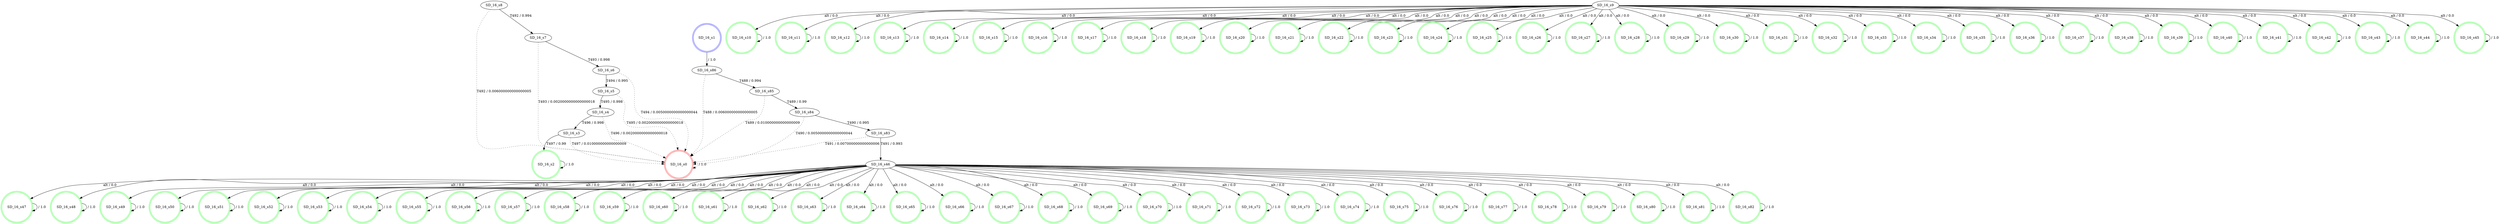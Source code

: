 digraph graphname {
SD_16_s0 [label="SD_16_s0",color=red,shape=doublecircle ];
SD_16_s1 [label="SD_16_s1",color=blue,shape=doublecircle ];
SD_16_s2 [label="SD_16_s2",color=green,shape=doublecircle ];
SD_16_s3 [label="SD_16_s3" ];
SD_16_s4 [label="SD_16_s4" ];
SD_16_s5 [label="SD_16_s5" ];
SD_16_s6 [label="SD_16_s6" ];
SD_16_s7 [label="SD_16_s7" ];
SD_16_s8 [label="SD_16_s8" ];
SD_16_s9 [label="SD_16_s9" ];
SD_16_s10 [label="SD_16_s10",color=green,shape=doublecircle ];
SD_16_s11 [label="SD_16_s11",color=green,shape=doublecircle ];
SD_16_s12 [label="SD_16_s12",color=green,shape=doublecircle ];
SD_16_s13 [label="SD_16_s13",color=green,shape=doublecircle ];
SD_16_s14 [label="SD_16_s14",color=green,shape=doublecircle ];
SD_16_s15 [label="SD_16_s15",color=green,shape=doublecircle ];
SD_16_s16 [label="SD_16_s16",color=green,shape=doublecircle ];
SD_16_s17 [label="SD_16_s17",color=green,shape=doublecircle ];
SD_16_s18 [label="SD_16_s18",color=green,shape=doublecircle ];
SD_16_s19 [label="SD_16_s19",color=green,shape=doublecircle ];
SD_16_s20 [label="SD_16_s20",color=green,shape=doublecircle ];
SD_16_s21 [label="SD_16_s21",color=green,shape=doublecircle ];
SD_16_s22 [label="SD_16_s22",color=green,shape=doublecircle ];
SD_16_s23 [label="SD_16_s23",color=green,shape=doublecircle ];
SD_16_s24 [label="SD_16_s24",color=green,shape=doublecircle ];
SD_16_s25 [label="SD_16_s25",color=green,shape=doublecircle ];
SD_16_s26 [label="SD_16_s26",color=green,shape=doublecircle ];
SD_16_s27 [label="SD_16_s27",color=green,shape=doublecircle ];
SD_16_s28 [label="SD_16_s28",color=green,shape=doublecircle ];
SD_16_s29 [label="SD_16_s29",color=green,shape=doublecircle ];
SD_16_s30 [label="SD_16_s30",color=green,shape=doublecircle ];
SD_16_s31 [label="SD_16_s31",color=green,shape=doublecircle ];
SD_16_s32 [label="SD_16_s32",color=green,shape=doublecircle ];
SD_16_s33 [label="SD_16_s33",color=green,shape=doublecircle ];
SD_16_s34 [label="SD_16_s34",color=green,shape=doublecircle ];
SD_16_s35 [label="SD_16_s35",color=green,shape=doublecircle ];
SD_16_s36 [label="SD_16_s36",color=green,shape=doublecircle ];
SD_16_s37 [label="SD_16_s37",color=green,shape=doublecircle ];
SD_16_s38 [label="SD_16_s38",color=green,shape=doublecircle ];
SD_16_s39 [label="SD_16_s39",color=green,shape=doublecircle ];
SD_16_s40 [label="SD_16_s40",color=green,shape=doublecircle ];
SD_16_s41 [label="SD_16_s41",color=green,shape=doublecircle ];
SD_16_s42 [label="SD_16_s42",color=green,shape=doublecircle ];
SD_16_s43 [label="SD_16_s43",color=green,shape=doublecircle ];
SD_16_s44 [label="SD_16_s44",color=green,shape=doublecircle ];
SD_16_s45 [label="SD_16_s45",color=green,shape=doublecircle ];
SD_16_s46 [label="SD_16_s46" ];
SD_16_s47 [label="SD_16_s47",color=green,shape=doublecircle ];
SD_16_s48 [label="SD_16_s48",color=green,shape=doublecircle ];
SD_16_s49 [label="SD_16_s49",color=green,shape=doublecircle ];
SD_16_s50 [label="SD_16_s50",color=green,shape=doublecircle ];
SD_16_s51 [label="SD_16_s51",color=green,shape=doublecircle ];
SD_16_s52 [label="SD_16_s52",color=green,shape=doublecircle ];
SD_16_s53 [label="SD_16_s53",color=green,shape=doublecircle ];
SD_16_s54 [label="SD_16_s54",color=green,shape=doublecircle ];
SD_16_s55 [label="SD_16_s55",color=green,shape=doublecircle ];
SD_16_s56 [label="SD_16_s56",color=green,shape=doublecircle ];
SD_16_s57 [label="SD_16_s57",color=green,shape=doublecircle ];
SD_16_s58 [label="SD_16_s58",color=green,shape=doublecircle ];
SD_16_s59 [label="SD_16_s59",color=green,shape=doublecircle ];
SD_16_s60 [label="SD_16_s60",color=green,shape=doublecircle ];
SD_16_s61 [label="SD_16_s61",color=green,shape=doublecircle ];
SD_16_s62 [label="SD_16_s62",color=green,shape=doublecircle ];
SD_16_s63 [label="SD_16_s63",color=green,shape=doublecircle ];
SD_16_s64 [label="SD_16_s64",color=green,shape=doublecircle ];
SD_16_s65 [label="SD_16_s65",color=green,shape=doublecircle ];
SD_16_s66 [label="SD_16_s66",color=green,shape=doublecircle ];
SD_16_s67 [label="SD_16_s67",color=green,shape=doublecircle ];
SD_16_s68 [label="SD_16_s68",color=green,shape=doublecircle ];
SD_16_s69 [label="SD_16_s69",color=green,shape=doublecircle ];
SD_16_s70 [label="SD_16_s70",color=green,shape=doublecircle ];
SD_16_s71 [label="SD_16_s71",color=green,shape=doublecircle ];
SD_16_s72 [label="SD_16_s72",color=green,shape=doublecircle ];
SD_16_s73 [label="SD_16_s73",color=green,shape=doublecircle ];
SD_16_s74 [label="SD_16_s74",color=green,shape=doublecircle ];
SD_16_s75 [label="SD_16_s75",color=green,shape=doublecircle ];
SD_16_s76 [label="SD_16_s76",color=green,shape=doublecircle ];
SD_16_s77 [label="SD_16_s77",color=green,shape=doublecircle ];
SD_16_s78 [label="SD_16_s78",color=green,shape=doublecircle ];
SD_16_s79 [label="SD_16_s79",color=green,shape=doublecircle ];
SD_16_s80 [label="SD_16_s80",color=green,shape=doublecircle ];
SD_16_s81 [label="SD_16_s81",color=green,shape=doublecircle ];
SD_16_s82 [label="SD_16_s82",color=green,shape=doublecircle ];
SD_16_s83 [label="SD_16_s83" ];
SD_16_s84 [label="SD_16_s84" ];
SD_16_s85 [label="SD_16_s85" ];
SD_16_s86 [label="SD_16_s86" ];
SD_16_s0 -> SD_16_s0 [label=" / 1.0", style=dotted];
SD_16_s1 -> SD_16_s86 [label=" / 1.0"];
SD_16_s2 -> SD_16_s2 [label=" / 1.0"];
SD_16_s3 -> SD_16_s2 [label="T497 / 0.99"];
SD_16_s3 -> SD_16_s0 [label="T497 / 0.010000000000000009", style=dotted];
SD_16_s4 -> SD_16_s3 [label="T496 / 0.998"];
SD_16_s4 -> SD_16_s0 [label="T496 / 0.0020000000000000018", style=dotted];
SD_16_s5 -> SD_16_s4 [label="T495 / 0.998"];
SD_16_s5 -> SD_16_s0 [label="T495 / 0.0020000000000000018", style=dotted];
SD_16_s6 -> SD_16_s5 [label="T494 / 0.995"];
SD_16_s6 -> SD_16_s0 [label="T494 / 0.0050000000000000044", style=dotted];
SD_16_s7 -> SD_16_s6 [label="T493 / 0.998"];
SD_16_s7 -> SD_16_s0 [label="T493 / 0.0020000000000000018", style=dotted];
SD_16_s8 -> SD_16_s7 [label="T492 / 0.994"];
SD_16_s8 -> SD_16_s0 [label="T492 / 0.006000000000000005", style=dotted];
SD_16_s9 -> SD_16_s10 [label="alt / 0.0"];
SD_16_s9 -> SD_16_s11 [label="alt / 0.0"];
SD_16_s9 -> SD_16_s12 [label="alt / 0.0"];
SD_16_s9 -> SD_16_s13 [label="alt / 0.0"];
SD_16_s9 -> SD_16_s14 [label="alt / 0.0"];
SD_16_s9 -> SD_16_s15 [label="alt / 0.0"];
SD_16_s9 -> SD_16_s16 [label="alt / 0.0"];
SD_16_s9 -> SD_16_s17 [label="alt / 0.0"];
SD_16_s9 -> SD_16_s18 [label="alt / 0.0"];
SD_16_s9 -> SD_16_s19 [label="alt / 0.0"];
SD_16_s9 -> SD_16_s20 [label="alt / 0.0"];
SD_16_s9 -> SD_16_s21 [label="alt / 0.0"];
SD_16_s9 -> SD_16_s22 [label="alt / 0.0"];
SD_16_s9 -> SD_16_s23 [label="alt / 0.0"];
SD_16_s9 -> SD_16_s24 [label="alt / 0.0"];
SD_16_s9 -> SD_16_s25 [label="alt / 0.0"];
SD_16_s9 -> SD_16_s26 [label="alt / 0.0"];
SD_16_s9 -> SD_16_s27 [label="alt / 0.0"];
SD_16_s9 -> SD_16_s28 [label="alt / 0.0"];
SD_16_s9 -> SD_16_s29 [label="alt / 0.0"];
SD_16_s9 -> SD_16_s30 [label="alt / 0.0"];
SD_16_s9 -> SD_16_s31 [label="alt / 0.0"];
SD_16_s9 -> SD_16_s32 [label="alt / 0.0"];
SD_16_s9 -> SD_16_s33 [label="alt / 0.0"];
SD_16_s9 -> SD_16_s34 [label="alt / 0.0"];
SD_16_s9 -> SD_16_s35 [label="alt / 0.0"];
SD_16_s9 -> SD_16_s36 [label="alt / 0.0"];
SD_16_s9 -> SD_16_s37 [label="alt / 0.0"];
SD_16_s9 -> SD_16_s38 [label="alt / 0.0"];
SD_16_s9 -> SD_16_s39 [label="alt / 0.0"];
SD_16_s9 -> SD_16_s40 [label="alt / 0.0"];
SD_16_s9 -> SD_16_s41 [label="alt / 0.0"];
SD_16_s9 -> SD_16_s42 [label="alt / 0.0"];
SD_16_s9 -> SD_16_s43 [label="alt / 0.0"];
SD_16_s9 -> SD_16_s44 [label="alt / 0.0"];
SD_16_s9 -> SD_16_s45 [label="alt / 0.0"];
SD_16_s10 -> SD_16_s10 [label=" / 1.0"];
SD_16_s11 -> SD_16_s11 [label=" / 1.0"];
SD_16_s12 -> SD_16_s12 [label=" / 1.0"];
SD_16_s13 -> SD_16_s13 [label=" / 1.0"];
SD_16_s14 -> SD_16_s14 [label=" / 1.0"];
SD_16_s15 -> SD_16_s15 [label=" / 1.0"];
SD_16_s16 -> SD_16_s16 [label=" / 1.0"];
SD_16_s17 -> SD_16_s17 [label=" / 1.0"];
SD_16_s18 -> SD_16_s18 [label=" / 1.0"];
SD_16_s19 -> SD_16_s19 [label=" / 1.0"];
SD_16_s20 -> SD_16_s20 [label=" / 1.0"];
SD_16_s21 -> SD_16_s21 [label=" / 1.0"];
SD_16_s22 -> SD_16_s22 [label=" / 1.0"];
SD_16_s23 -> SD_16_s23 [label=" / 1.0"];
SD_16_s24 -> SD_16_s24 [label=" / 1.0"];
SD_16_s25 -> SD_16_s25 [label=" / 1.0"];
SD_16_s26 -> SD_16_s26 [label=" / 1.0"];
SD_16_s27 -> SD_16_s27 [label=" / 1.0"];
SD_16_s28 -> SD_16_s28 [label=" / 1.0"];
SD_16_s29 -> SD_16_s29 [label=" / 1.0"];
SD_16_s30 -> SD_16_s30 [label=" / 1.0"];
SD_16_s31 -> SD_16_s31 [label=" / 1.0"];
SD_16_s32 -> SD_16_s32 [label=" / 1.0"];
SD_16_s33 -> SD_16_s33 [label=" / 1.0"];
SD_16_s34 -> SD_16_s34 [label=" / 1.0"];
SD_16_s35 -> SD_16_s35 [label=" / 1.0"];
SD_16_s36 -> SD_16_s36 [label=" / 1.0"];
SD_16_s37 -> SD_16_s37 [label=" / 1.0"];
SD_16_s38 -> SD_16_s38 [label=" / 1.0"];
SD_16_s39 -> SD_16_s39 [label=" / 1.0"];
SD_16_s40 -> SD_16_s40 [label=" / 1.0"];
SD_16_s41 -> SD_16_s41 [label=" / 1.0"];
SD_16_s42 -> SD_16_s42 [label=" / 1.0"];
SD_16_s43 -> SD_16_s43 [label=" / 1.0"];
SD_16_s44 -> SD_16_s44 [label=" / 1.0"];
SD_16_s45 -> SD_16_s45 [label=" / 1.0"];
SD_16_s46 -> SD_16_s47 [label="alt / 0.0"];
SD_16_s46 -> SD_16_s48 [label="alt / 0.0"];
SD_16_s46 -> SD_16_s49 [label="alt / 0.0"];
SD_16_s46 -> SD_16_s50 [label="alt / 0.0"];
SD_16_s46 -> SD_16_s51 [label="alt / 0.0"];
SD_16_s46 -> SD_16_s52 [label="alt / 0.0"];
SD_16_s46 -> SD_16_s53 [label="alt / 0.0"];
SD_16_s46 -> SD_16_s54 [label="alt / 0.0"];
SD_16_s46 -> SD_16_s55 [label="alt / 0.0"];
SD_16_s46 -> SD_16_s56 [label="alt / 0.0"];
SD_16_s46 -> SD_16_s57 [label="alt / 0.0"];
SD_16_s46 -> SD_16_s58 [label="alt / 0.0"];
SD_16_s46 -> SD_16_s59 [label="alt / 0.0"];
SD_16_s46 -> SD_16_s60 [label="alt / 0.0"];
SD_16_s46 -> SD_16_s61 [label="alt / 0.0"];
SD_16_s46 -> SD_16_s62 [label="alt / 0.0"];
SD_16_s46 -> SD_16_s63 [label="alt / 0.0"];
SD_16_s46 -> SD_16_s64 [label="alt / 0.0"];
SD_16_s46 -> SD_16_s65 [label="alt / 0.0"];
SD_16_s46 -> SD_16_s66 [label="alt / 0.0"];
SD_16_s46 -> SD_16_s67 [label="alt / 0.0"];
SD_16_s46 -> SD_16_s68 [label="alt / 0.0"];
SD_16_s46 -> SD_16_s69 [label="alt / 0.0"];
SD_16_s46 -> SD_16_s70 [label="alt / 0.0"];
SD_16_s46 -> SD_16_s71 [label="alt / 0.0"];
SD_16_s46 -> SD_16_s72 [label="alt / 0.0"];
SD_16_s46 -> SD_16_s73 [label="alt / 0.0"];
SD_16_s46 -> SD_16_s74 [label="alt / 0.0"];
SD_16_s46 -> SD_16_s75 [label="alt / 0.0"];
SD_16_s46 -> SD_16_s76 [label="alt / 0.0"];
SD_16_s46 -> SD_16_s77 [label="alt / 0.0"];
SD_16_s46 -> SD_16_s78 [label="alt / 0.0"];
SD_16_s46 -> SD_16_s79 [label="alt / 0.0"];
SD_16_s46 -> SD_16_s80 [label="alt / 0.0"];
SD_16_s46 -> SD_16_s81 [label="alt / 0.0"];
SD_16_s46 -> SD_16_s82 [label="alt / 0.0"];
SD_16_s47 -> SD_16_s47 [label=" / 1.0"];
SD_16_s48 -> SD_16_s48 [label=" / 1.0"];
SD_16_s49 -> SD_16_s49 [label=" / 1.0"];
SD_16_s50 -> SD_16_s50 [label=" / 1.0"];
SD_16_s51 -> SD_16_s51 [label=" / 1.0"];
SD_16_s52 -> SD_16_s52 [label=" / 1.0"];
SD_16_s53 -> SD_16_s53 [label=" / 1.0"];
SD_16_s54 -> SD_16_s54 [label=" / 1.0"];
SD_16_s55 -> SD_16_s55 [label=" / 1.0"];
SD_16_s56 -> SD_16_s56 [label=" / 1.0"];
SD_16_s57 -> SD_16_s57 [label=" / 1.0"];
SD_16_s58 -> SD_16_s58 [label=" / 1.0"];
SD_16_s59 -> SD_16_s59 [label=" / 1.0"];
SD_16_s60 -> SD_16_s60 [label=" / 1.0"];
SD_16_s61 -> SD_16_s61 [label=" / 1.0"];
SD_16_s62 -> SD_16_s62 [label=" / 1.0"];
SD_16_s63 -> SD_16_s63 [label=" / 1.0"];
SD_16_s64 -> SD_16_s64 [label=" / 1.0"];
SD_16_s65 -> SD_16_s65 [label=" / 1.0"];
SD_16_s66 -> SD_16_s66 [label=" / 1.0"];
SD_16_s67 -> SD_16_s67 [label=" / 1.0"];
SD_16_s68 -> SD_16_s68 [label=" / 1.0"];
SD_16_s69 -> SD_16_s69 [label=" / 1.0"];
SD_16_s70 -> SD_16_s70 [label=" / 1.0"];
SD_16_s71 -> SD_16_s71 [label=" / 1.0"];
SD_16_s72 -> SD_16_s72 [label=" / 1.0"];
SD_16_s73 -> SD_16_s73 [label=" / 1.0"];
SD_16_s74 -> SD_16_s74 [label=" / 1.0"];
SD_16_s75 -> SD_16_s75 [label=" / 1.0"];
SD_16_s76 -> SD_16_s76 [label=" / 1.0"];
SD_16_s77 -> SD_16_s77 [label=" / 1.0"];
SD_16_s78 -> SD_16_s78 [label=" / 1.0"];
SD_16_s79 -> SD_16_s79 [label=" / 1.0"];
SD_16_s80 -> SD_16_s80 [label=" / 1.0"];
SD_16_s81 -> SD_16_s81 [label=" / 1.0"];
SD_16_s82 -> SD_16_s82 [label=" / 1.0"];
SD_16_s83 -> SD_16_s46 [label="T491 / 0.993"];
SD_16_s83 -> SD_16_s0 [label="T491 / 0.007000000000000006", style=dotted];
SD_16_s84 -> SD_16_s83 [label="T490 / 0.995"];
SD_16_s84 -> SD_16_s0 [label="T490 / 0.0050000000000000044", style=dotted];
SD_16_s85 -> SD_16_s84 [label="T489 / 0.99"];
SD_16_s85 -> SD_16_s0 [label="T489 / 0.010000000000000009", style=dotted];
SD_16_s86 -> SD_16_s85 [label="T488 / 0.994"];
SD_16_s86 -> SD_16_s0 [label="T488 / 0.006000000000000005", style=dotted];
}
